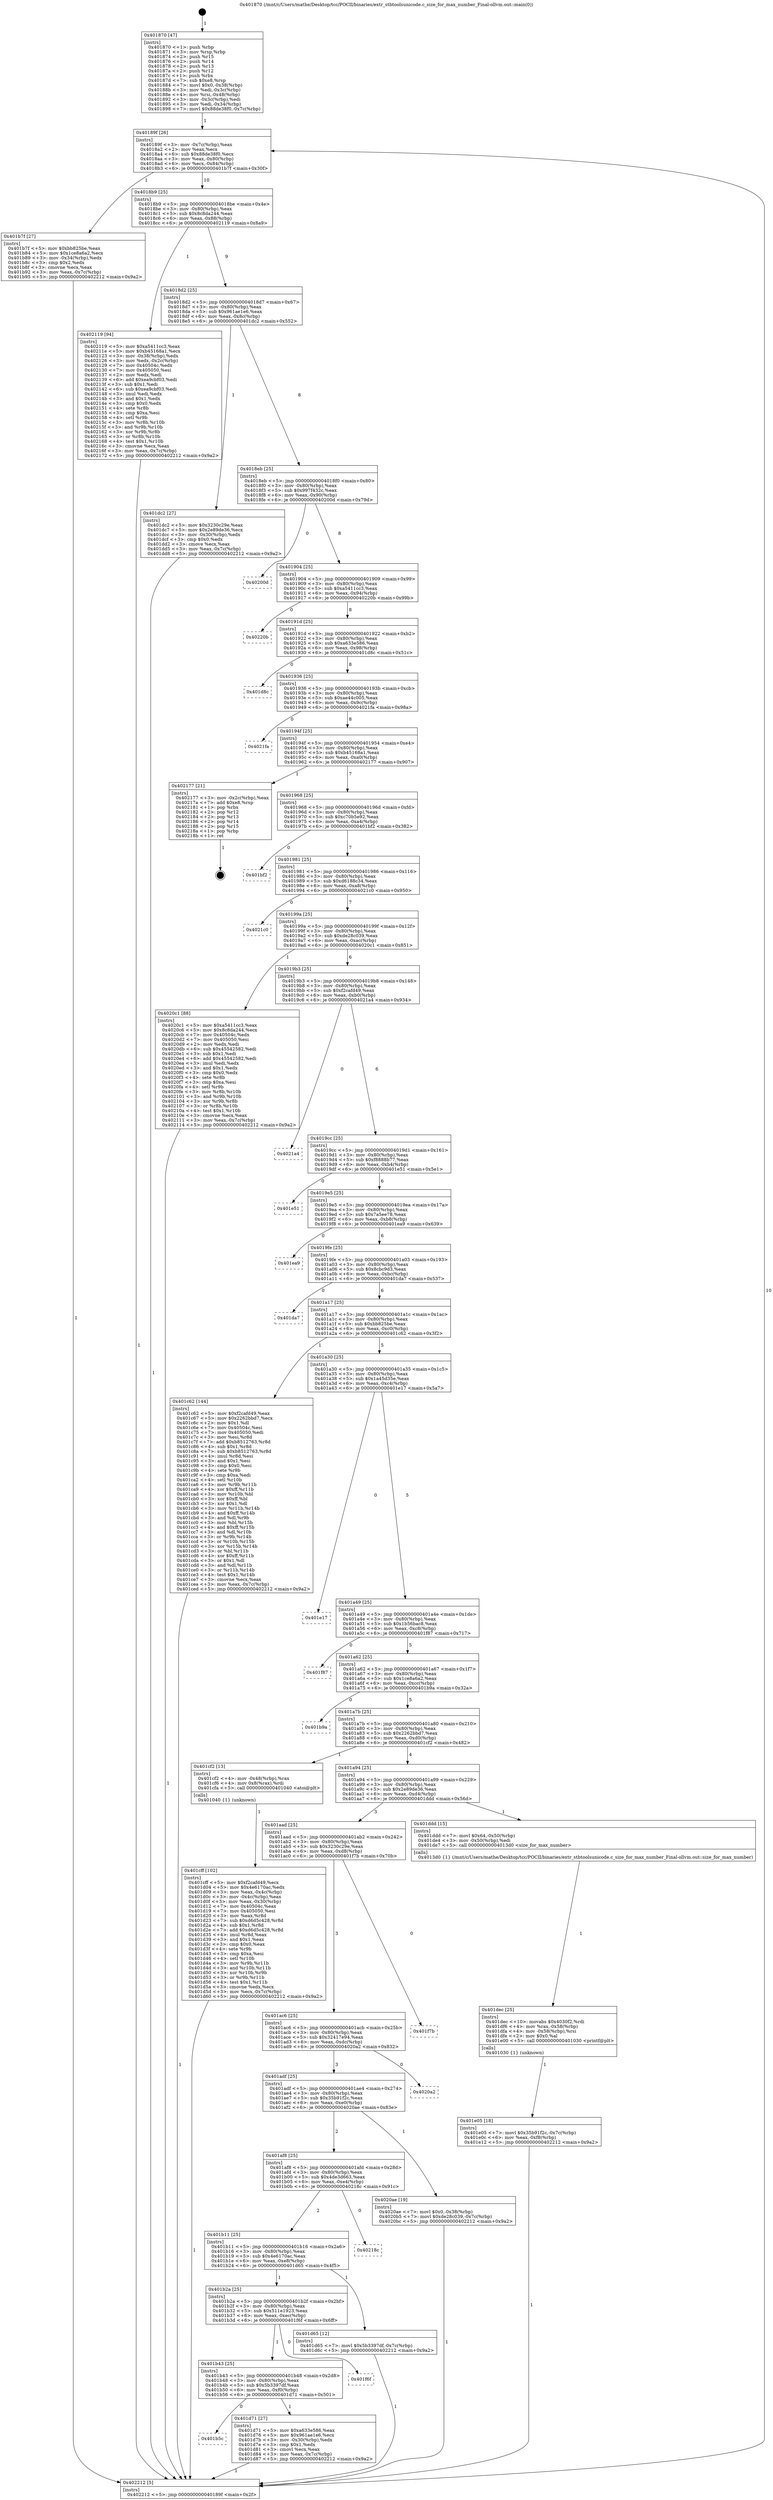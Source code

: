 digraph "0x401870" {
  label = "0x401870 (/mnt/c/Users/mathe/Desktop/tcc/POCII/binaries/extr_stbtoolsunicode.c_size_for_max_number_Final-ollvm.out::main(0))"
  labelloc = "t"
  node[shape=record]

  Entry [label="",width=0.3,height=0.3,shape=circle,fillcolor=black,style=filled]
  "0x40189f" [label="{
     0x40189f [26]\l
     | [instrs]\l
     &nbsp;&nbsp;0x40189f \<+3\>: mov -0x7c(%rbp),%eax\l
     &nbsp;&nbsp;0x4018a2 \<+2\>: mov %eax,%ecx\l
     &nbsp;&nbsp;0x4018a4 \<+6\>: sub $0x88de38f0,%ecx\l
     &nbsp;&nbsp;0x4018aa \<+3\>: mov %eax,-0x80(%rbp)\l
     &nbsp;&nbsp;0x4018ad \<+6\>: mov %ecx,-0x84(%rbp)\l
     &nbsp;&nbsp;0x4018b3 \<+6\>: je 0000000000401b7f \<main+0x30f\>\l
  }"]
  "0x401b7f" [label="{
     0x401b7f [27]\l
     | [instrs]\l
     &nbsp;&nbsp;0x401b7f \<+5\>: mov $0xbb825be,%eax\l
     &nbsp;&nbsp;0x401b84 \<+5\>: mov $0x1ce8a6a2,%ecx\l
     &nbsp;&nbsp;0x401b89 \<+3\>: mov -0x34(%rbp),%edx\l
     &nbsp;&nbsp;0x401b8c \<+3\>: cmp $0x2,%edx\l
     &nbsp;&nbsp;0x401b8f \<+3\>: cmovne %ecx,%eax\l
     &nbsp;&nbsp;0x401b92 \<+3\>: mov %eax,-0x7c(%rbp)\l
     &nbsp;&nbsp;0x401b95 \<+5\>: jmp 0000000000402212 \<main+0x9a2\>\l
  }"]
  "0x4018b9" [label="{
     0x4018b9 [25]\l
     | [instrs]\l
     &nbsp;&nbsp;0x4018b9 \<+5\>: jmp 00000000004018be \<main+0x4e\>\l
     &nbsp;&nbsp;0x4018be \<+3\>: mov -0x80(%rbp),%eax\l
     &nbsp;&nbsp;0x4018c1 \<+5\>: sub $0x8c8da244,%eax\l
     &nbsp;&nbsp;0x4018c6 \<+6\>: mov %eax,-0x88(%rbp)\l
     &nbsp;&nbsp;0x4018cc \<+6\>: je 0000000000402119 \<main+0x8a9\>\l
  }"]
  "0x402212" [label="{
     0x402212 [5]\l
     | [instrs]\l
     &nbsp;&nbsp;0x402212 \<+5\>: jmp 000000000040189f \<main+0x2f\>\l
  }"]
  "0x401870" [label="{
     0x401870 [47]\l
     | [instrs]\l
     &nbsp;&nbsp;0x401870 \<+1\>: push %rbp\l
     &nbsp;&nbsp;0x401871 \<+3\>: mov %rsp,%rbp\l
     &nbsp;&nbsp;0x401874 \<+2\>: push %r15\l
     &nbsp;&nbsp;0x401876 \<+2\>: push %r14\l
     &nbsp;&nbsp;0x401878 \<+2\>: push %r13\l
     &nbsp;&nbsp;0x40187a \<+2\>: push %r12\l
     &nbsp;&nbsp;0x40187c \<+1\>: push %rbx\l
     &nbsp;&nbsp;0x40187d \<+7\>: sub $0xe8,%rsp\l
     &nbsp;&nbsp;0x401884 \<+7\>: movl $0x0,-0x38(%rbp)\l
     &nbsp;&nbsp;0x40188b \<+3\>: mov %edi,-0x3c(%rbp)\l
     &nbsp;&nbsp;0x40188e \<+4\>: mov %rsi,-0x48(%rbp)\l
     &nbsp;&nbsp;0x401892 \<+3\>: mov -0x3c(%rbp),%edi\l
     &nbsp;&nbsp;0x401895 \<+3\>: mov %edi,-0x34(%rbp)\l
     &nbsp;&nbsp;0x401898 \<+7\>: movl $0x88de38f0,-0x7c(%rbp)\l
  }"]
  Exit [label="",width=0.3,height=0.3,shape=circle,fillcolor=black,style=filled,peripheries=2]
  "0x402119" [label="{
     0x402119 [94]\l
     | [instrs]\l
     &nbsp;&nbsp;0x402119 \<+5\>: mov $0xa5411cc3,%eax\l
     &nbsp;&nbsp;0x40211e \<+5\>: mov $0xb45168a1,%ecx\l
     &nbsp;&nbsp;0x402123 \<+3\>: mov -0x38(%rbp),%edx\l
     &nbsp;&nbsp;0x402126 \<+3\>: mov %edx,-0x2c(%rbp)\l
     &nbsp;&nbsp;0x402129 \<+7\>: mov 0x40504c,%edx\l
     &nbsp;&nbsp;0x402130 \<+7\>: mov 0x405050,%esi\l
     &nbsp;&nbsp;0x402137 \<+2\>: mov %edx,%edi\l
     &nbsp;&nbsp;0x402139 \<+6\>: add $0xea9cbf03,%edi\l
     &nbsp;&nbsp;0x40213f \<+3\>: sub $0x1,%edi\l
     &nbsp;&nbsp;0x402142 \<+6\>: sub $0xea9cbf03,%edi\l
     &nbsp;&nbsp;0x402148 \<+3\>: imul %edi,%edx\l
     &nbsp;&nbsp;0x40214b \<+3\>: and $0x1,%edx\l
     &nbsp;&nbsp;0x40214e \<+3\>: cmp $0x0,%edx\l
     &nbsp;&nbsp;0x402151 \<+4\>: sete %r8b\l
     &nbsp;&nbsp;0x402155 \<+3\>: cmp $0xa,%esi\l
     &nbsp;&nbsp;0x402158 \<+4\>: setl %r9b\l
     &nbsp;&nbsp;0x40215c \<+3\>: mov %r8b,%r10b\l
     &nbsp;&nbsp;0x40215f \<+3\>: and %r9b,%r10b\l
     &nbsp;&nbsp;0x402162 \<+3\>: xor %r9b,%r8b\l
     &nbsp;&nbsp;0x402165 \<+3\>: or %r8b,%r10b\l
     &nbsp;&nbsp;0x402168 \<+4\>: test $0x1,%r10b\l
     &nbsp;&nbsp;0x40216c \<+3\>: cmovne %ecx,%eax\l
     &nbsp;&nbsp;0x40216f \<+3\>: mov %eax,-0x7c(%rbp)\l
     &nbsp;&nbsp;0x402172 \<+5\>: jmp 0000000000402212 \<main+0x9a2\>\l
  }"]
  "0x4018d2" [label="{
     0x4018d2 [25]\l
     | [instrs]\l
     &nbsp;&nbsp;0x4018d2 \<+5\>: jmp 00000000004018d7 \<main+0x67\>\l
     &nbsp;&nbsp;0x4018d7 \<+3\>: mov -0x80(%rbp),%eax\l
     &nbsp;&nbsp;0x4018da \<+5\>: sub $0x961ae1e6,%eax\l
     &nbsp;&nbsp;0x4018df \<+6\>: mov %eax,-0x8c(%rbp)\l
     &nbsp;&nbsp;0x4018e5 \<+6\>: je 0000000000401dc2 \<main+0x552\>\l
  }"]
  "0x401e05" [label="{
     0x401e05 [18]\l
     | [instrs]\l
     &nbsp;&nbsp;0x401e05 \<+7\>: movl $0x35b91f2c,-0x7c(%rbp)\l
     &nbsp;&nbsp;0x401e0c \<+6\>: mov %eax,-0xf8(%rbp)\l
     &nbsp;&nbsp;0x401e12 \<+5\>: jmp 0000000000402212 \<main+0x9a2\>\l
  }"]
  "0x401dc2" [label="{
     0x401dc2 [27]\l
     | [instrs]\l
     &nbsp;&nbsp;0x401dc2 \<+5\>: mov $0x3230c29e,%eax\l
     &nbsp;&nbsp;0x401dc7 \<+5\>: mov $0x2e89de36,%ecx\l
     &nbsp;&nbsp;0x401dcc \<+3\>: mov -0x30(%rbp),%edx\l
     &nbsp;&nbsp;0x401dcf \<+3\>: cmp $0x0,%edx\l
     &nbsp;&nbsp;0x401dd2 \<+3\>: cmove %ecx,%eax\l
     &nbsp;&nbsp;0x401dd5 \<+3\>: mov %eax,-0x7c(%rbp)\l
     &nbsp;&nbsp;0x401dd8 \<+5\>: jmp 0000000000402212 \<main+0x9a2\>\l
  }"]
  "0x4018eb" [label="{
     0x4018eb [25]\l
     | [instrs]\l
     &nbsp;&nbsp;0x4018eb \<+5\>: jmp 00000000004018f0 \<main+0x80\>\l
     &nbsp;&nbsp;0x4018f0 \<+3\>: mov -0x80(%rbp),%eax\l
     &nbsp;&nbsp;0x4018f3 \<+5\>: sub $0x997f432c,%eax\l
     &nbsp;&nbsp;0x4018f8 \<+6\>: mov %eax,-0x90(%rbp)\l
     &nbsp;&nbsp;0x4018fe \<+6\>: je 000000000040200d \<main+0x79d\>\l
  }"]
  "0x401dec" [label="{
     0x401dec [25]\l
     | [instrs]\l
     &nbsp;&nbsp;0x401dec \<+10\>: movabs $0x4030f2,%rdi\l
     &nbsp;&nbsp;0x401df6 \<+4\>: mov %rax,-0x58(%rbp)\l
     &nbsp;&nbsp;0x401dfa \<+4\>: mov -0x58(%rbp),%rsi\l
     &nbsp;&nbsp;0x401dfe \<+2\>: mov $0x0,%al\l
     &nbsp;&nbsp;0x401e00 \<+5\>: call 0000000000401030 \<printf@plt\>\l
     | [calls]\l
     &nbsp;&nbsp;0x401030 \{1\} (unknown)\l
  }"]
  "0x40200d" [label="{
     0x40200d\l
  }", style=dashed]
  "0x401904" [label="{
     0x401904 [25]\l
     | [instrs]\l
     &nbsp;&nbsp;0x401904 \<+5\>: jmp 0000000000401909 \<main+0x99\>\l
     &nbsp;&nbsp;0x401909 \<+3\>: mov -0x80(%rbp),%eax\l
     &nbsp;&nbsp;0x40190c \<+5\>: sub $0xa5411cc3,%eax\l
     &nbsp;&nbsp;0x401911 \<+6\>: mov %eax,-0x94(%rbp)\l
     &nbsp;&nbsp;0x401917 \<+6\>: je 000000000040220b \<main+0x99b\>\l
  }"]
  "0x401b5c" [label="{
     0x401b5c\l
  }", style=dashed]
  "0x40220b" [label="{
     0x40220b\l
  }", style=dashed]
  "0x40191d" [label="{
     0x40191d [25]\l
     | [instrs]\l
     &nbsp;&nbsp;0x40191d \<+5\>: jmp 0000000000401922 \<main+0xb2\>\l
     &nbsp;&nbsp;0x401922 \<+3\>: mov -0x80(%rbp),%eax\l
     &nbsp;&nbsp;0x401925 \<+5\>: sub $0xa633e586,%eax\l
     &nbsp;&nbsp;0x40192a \<+6\>: mov %eax,-0x98(%rbp)\l
     &nbsp;&nbsp;0x401930 \<+6\>: je 0000000000401d8c \<main+0x51c\>\l
  }"]
  "0x401d71" [label="{
     0x401d71 [27]\l
     | [instrs]\l
     &nbsp;&nbsp;0x401d71 \<+5\>: mov $0xa633e586,%eax\l
     &nbsp;&nbsp;0x401d76 \<+5\>: mov $0x961ae1e6,%ecx\l
     &nbsp;&nbsp;0x401d7b \<+3\>: mov -0x30(%rbp),%edx\l
     &nbsp;&nbsp;0x401d7e \<+3\>: cmp $0x1,%edx\l
     &nbsp;&nbsp;0x401d81 \<+3\>: cmovl %ecx,%eax\l
     &nbsp;&nbsp;0x401d84 \<+3\>: mov %eax,-0x7c(%rbp)\l
     &nbsp;&nbsp;0x401d87 \<+5\>: jmp 0000000000402212 \<main+0x9a2\>\l
  }"]
  "0x401d8c" [label="{
     0x401d8c\l
  }", style=dashed]
  "0x401936" [label="{
     0x401936 [25]\l
     | [instrs]\l
     &nbsp;&nbsp;0x401936 \<+5\>: jmp 000000000040193b \<main+0xcb\>\l
     &nbsp;&nbsp;0x40193b \<+3\>: mov -0x80(%rbp),%eax\l
     &nbsp;&nbsp;0x40193e \<+5\>: sub $0xae44c005,%eax\l
     &nbsp;&nbsp;0x401943 \<+6\>: mov %eax,-0x9c(%rbp)\l
     &nbsp;&nbsp;0x401949 \<+6\>: je 00000000004021fa \<main+0x98a\>\l
  }"]
  "0x401b43" [label="{
     0x401b43 [25]\l
     | [instrs]\l
     &nbsp;&nbsp;0x401b43 \<+5\>: jmp 0000000000401b48 \<main+0x2d8\>\l
     &nbsp;&nbsp;0x401b48 \<+3\>: mov -0x80(%rbp),%eax\l
     &nbsp;&nbsp;0x401b4b \<+5\>: sub $0x5b3397df,%eax\l
     &nbsp;&nbsp;0x401b50 \<+6\>: mov %eax,-0xf0(%rbp)\l
     &nbsp;&nbsp;0x401b56 \<+6\>: je 0000000000401d71 \<main+0x501\>\l
  }"]
  "0x4021fa" [label="{
     0x4021fa\l
  }", style=dashed]
  "0x40194f" [label="{
     0x40194f [25]\l
     | [instrs]\l
     &nbsp;&nbsp;0x40194f \<+5\>: jmp 0000000000401954 \<main+0xe4\>\l
     &nbsp;&nbsp;0x401954 \<+3\>: mov -0x80(%rbp),%eax\l
     &nbsp;&nbsp;0x401957 \<+5\>: sub $0xb45168a1,%eax\l
     &nbsp;&nbsp;0x40195c \<+6\>: mov %eax,-0xa0(%rbp)\l
     &nbsp;&nbsp;0x401962 \<+6\>: je 0000000000402177 \<main+0x907\>\l
  }"]
  "0x401f6f" [label="{
     0x401f6f\l
  }", style=dashed]
  "0x402177" [label="{
     0x402177 [21]\l
     | [instrs]\l
     &nbsp;&nbsp;0x402177 \<+3\>: mov -0x2c(%rbp),%eax\l
     &nbsp;&nbsp;0x40217a \<+7\>: add $0xe8,%rsp\l
     &nbsp;&nbsp;0x402181 \<+1\>: pop %rbx\l
     &nbsp;&nbsp;0x402182 \<+2\>: pop %r12\l
     &nbsp;&nbsp;0x402184 \<+2\>: pop %r13\l
     &nbsp;&nbsp;0x402186 \<+2\>: pop %r14\l
     &nbsp;&nbsp;0x402188 \<+2\>: pop %r15\l
     &nbsp;&nbsp;0x40218a \<+1\>: pop %rbp\l
     &nbsp;&nbsp;0x40218b \<+1\>: ret\l
  }"]
  "0x401968" [label="{
     0x401968 [25]\l
     | [instrs]\l
     &nbsp;&nbsp;0x401968 \<+5\>: jmp 000000000040196d \<main+0xfd\>\l
     &nbsp;&nbsp;0x40196d \<+3\>: mov -0x80(%rbp),%eax\l
     &nbsp;&nbsp;0x401970 \<+5\>: sub $0xc70b5e92,%eax\l
     &nbsp;&nbsp;0x401975 \<+6\>: mov %eax,-0xa4(%rbp)\l
     &nbsp;&nbsp;0x40197b \<+6\>: je 0000000000401bf2 \<main+0x382\>\l
  }"]
  "0x401b2a" [label="{
     0x401b2a [25]\l
     | [instrs]\l
     &nbsp;&nbsp;0x401b2a \<+5\>: jmp 0000000000401b2f \<main+0x2bf\>\l
     &nbsp;&nbsp;0x401b2f \<+3\>: mov -0x80(%rbp),%eax\l
     &nbsp;&nbsp;0x401b32 \<+5\>: sub $0x511e1923,%eax\l
     &nbsp;&nbsp;0x401b37 \<+6\>: mov %eax,-0xec(%rbp)\l
     &nbsp;&nbsp;0x401b3d \<+6\>: je 0000000000401f6f \<main+0x6ff\>\l
  }"]
  "0x401bf2" [label="{
     0x401bf2\l
  }", style=dashed]
  "0x401981" [label="{
     0x401981 [25]\l
     | [instrs]\l
     &nbsp;&nbsp;0x401981 \<+5\>: jmp 0000000000401986 \<main+0x116\>\l
     &nbsp;&nbsp;0x401986 \<+3\>: mov -0x80(%rbp),%eax\l
     &nbsp;&nbsp;0x401989 \<+5\>: sub $0xd6188c34,%eax\l
     &nbsp;&nbsp;0x40198e \<+6\>: mov %eax,-0xa8(%rbp)\l
     &nbsp;&nbsp;0x401994 \<+6\>: je 00000000004021c0 \<main+0x950\>\l
  }"]
  "0x401d65" [label="{
     0x401d65 [12]\l
     | [instrs]\l
     &nbsp;&nbsp;0x401d65 \<+7\>: movl $0x5b3397df,-0x7c(%rbp)\l
     &nbsp;&nbsp;0x401d6c \<+5\>: jmp 0000000000402212 \<main+0x9a2\>\l
  }"]
  "0x4021c0" [label="{
     0x4021c0\l
  }", style=dashed]
  "0x40199a" [label="{
     0x40199a [25]\l
     | [instrs]\l
     &nbsp;&nbsp;0x40199a \<+5\>: jmp 000000000040199f \<main+0x12f\>\l
     &nbsp;&nbsp;0x40199f \<+3\>: mov -0x80(%rbp),%eax\l
     &nbsp;&nbsp;0x4019a2 \<+5\>: sub $0xde28c039,%eax\l
     &nbsp;&nbsp;0x4019a7 \<+6\>: mov %eax,-0xac(%rbp)\l
     &nbsp;&nbsp;0x4019ad \<+6\>: je 00000000004020c1 \<main+0x851\>\l
  }"]
  "0x401b11" [label="{
     0x401b11 [25]\l
     | [instrs]\l
     &nbsp;&nbsp;0x401b11 \<+5\>: jmp 0000000000401b16 \<main+0x2a6\>\l
     &nbsp;&nbsp;0x401b16 \<+3\>: mov -0x80(%rbp),%eax\l
     &nbsp;&nbsp;0x401b19 \<+5\>: sub $0x4e6170ac,%eax\l
     &nbsp;&nbsp;0x401b1e \<+6\>: mov %eax,-0xe8(%rbp)\l
     &nbsp;&nbsp;0x401b24 \<+6\>: je 0000000000401d65 \<main+0x4f5\>\l
  }"]
  "0x4020c1" [label="{
     0x4020c1 [88]\l
     | [instrs]\l
     &nbsp;&nbsp;0x4020c1 \<+5\>: mov $0xa5411cc3,%eax\l
     &nbsp;&nbsp;0x4020c6 \<+5\>: mov $0x8c8da244,%ecx\l
     &nbsp;&nbsp;0x4020cb \<+7\>: mov 0x40504c,%edx\l
     &nbsp;&nbsp;0x4020d2 \<+7\>: mov 0x405050,%esi\l
     &nbsp;&nbsp;0x4020d9 \<+2\>: mov %edx,%edi\l
     &nbsp;&nbsp;0x4020db \<+6\>: sub $0x45542582,%edi\l
     &nbsp;&nbsp;0x4020e1 \<+3\>: sub $0x1,%edi\l
     &nbsp;&nbsp;0x4020e4 \<+6\>: add $0x45542582,%edi\l
     &nbsp;&nbsp;0x4020ea \<+3\>: imul %edi,%edx\l
     &nbsp;&nbsp;0x4020ed \<+3\>: and $0x1,%edx\l
     &nbsp;&nbsp;0x4020f0 \<+3\>: cmp $0x0,%edx\l
     &nbsp;&nbsp;0x4020f3 \<+4\>: sete %r8b\l
     &nbsp;&nbsp;0x4020f7 \<+3\>: cmp $0xa,%esi\l
     &nbsp;&nbsp;0x4020fa \<+4\>: setl %r9b\l
     &nbsp;&nbsp;0x4020fe \<+3\>: mov %r8b,%r10b\l
     &nbsp;&nbsp;0x402101 \<+3\>: and %r9b,%r10b\l
     &nbsp;&nbsp;0x402104 \<+3\>: xor %r9b,%r8b\l
     &nbsp;&nbsp;0x402107 \<+3\>: or %r8b,%r10b\l
     &nbsp;&nbsp;0x40210a \<+4\>: test $0x1,%r10b\l
     &nbsp;&nbsp;0x40210e \<+3\>: cmovne %ecx,%eax\l
     &nbsp;&nbsp;0x402111 \<+3\>: mov %eax,-0x7c(%rbp)\l
     &nbsp;&nbsp;0x402114 \<+5\>: jmp 0000000000402212 \<main+0x9a2\>\l
  }"]
  "0x4019b3" [label="{
     0x4019b3 [25]\l
     | [instrs]\l
     &nbsp;&nbsp;0x4019b3 \<+5\>: jmp 00000000004019b8 \<main+0x148\>\l
     &nbsp;&nbsp;0x4019b8 \<+3\>: mov -0x80(%rbp),%eax\l
     &nbsp;&nbsp;0x4019bb \<+5\>: sub $0xf2cafd49,%eax\l
     &nbsp;&nbsp;0x4019c0 \<+6\>: mov %eax,-0xb0(%rbp)\l
     &nbsp;&nbsp;0x4019c6 \<+6\>: je 00000000004021a4 \<main+0x934\>\l
  }"]
  "0x40218c" [label="{
     0x40218c\l
  }", style=dashed]
  "0x4021a4" [label="{
     0x4021a4\l
  }", style=dashed]
  "0x4019cc" [label="{
     0x4019cc [25]\l
     | [instrs]\l
     &nbsp;&nbsp;0x4019cc \<+5\>: jmp 00000000004019d1 \<main+0x161\>\l
     &nbsp;&nbsp;0x4019d1 \<+3\>: mov -0x80(%rbp),%eax\l
     &nbsp;&nbsp;0x4019d4 \<+5\>: sub $0xf8888b77,%eax\l
     &nbsp;&nbsp;0x4019d9 \<+6\>: mov %eax,-0xb4(%rbp)\l
     &nbsp;&nbsp;0x4019df \<+6\>: je 0000000000401e51 \<main+0x5e1\>\l
  }"]
  "0x401af8" [label="{
     0x401af8 [25]\l
     | [instrs]\l
     &nbsp;&nbsp;0x401af8 \<+5\>: jmp 0000000000401afd \<main+0x28d\>\l
     &nbsp;&nbsp;0x401afd \<+3\>: mov -0x80(%rbp),%eax\l
     &nbsp;&nbsp;0x401b00 \<+5\>: sub $0x4de3d663,%eax\l
     &nbsp;&nbsp;0x401b05 \<+6\>: mov %eax,-0xe4(%rbp)\l
     &nbsp;&nbsp;0x401b0b \<+6\>: je 000000000040218c \<main+0x91c\>\l
  }"]
  "0x401e51" [label="{
     0x401e51\l
  }", style=dashed]
  "0x4019e5" [label="{
     0x4019e5 [25]\l
     | [instrs]\l
     &nbsp;&nbsp;0x4019e5 \<+5\>: jmp 00000000004019ea \<main+0x17a\>\l
     &nbsp;&nbsp;0x4019ea \<+3\>: mov -0x80(%rbp),%eax\l
     &nbsp;&nbsp;0x4019ed \<+5\>: sub $0x7a5ee78,%eax\l
     &nbsp;&nbsp;0x4019f2 \<+6\>: mov %eax,-0xb8(%rbp)\l
     &nbsp;&nbsp;0x4019f8 \<+6\>: je 0000000000401ea9 \<main+0x639\>\l
  }"]
  "0x4020ae" [label="{
     0x4020ae [19]\l
     | [instrs]\l
     &nbsp;&nbsp;0x4020ae \<+7\>: movl $0x0,-0x38(%rbp)\l
     &nbsp;&nbsp;0x4020b5 \<+7\>: movl $0xde28c039,-0x7c(%rbp)\l
     &nbsp;&nbsp;0x4020bc \<+5\>: jmp 0000000000402212 \<main+0x9a2\>\l
  }"]
  "0x401ea9" [label="{
     0x401ea9\l
  }", style=dashed]
  "0x4019fe" [label="{
     0x4019fe [25]\l
     | [instrs]\l
     &nbsp;&nbsp;0x4019fe \<+5\>: jmp 0000000000401a03 \<main+0x193\>\l
     &nbsp;&nbsp;0x401a03 \<+3\>: mov -0x80(%rbp),%eax\l
     &nbsp;&nbsp;0x401a06 \<+5\>: sub $0x8cbc9d3,%eax\l
     &nbsp;&nbsp;0x401a0b \<+6\>: mov %eax,-0xbc(%rbp)\l
     &nbsp;&nbsp;0x401a11 \<+6\>: je 0000000000401da7 \<main+0x537\>\l
  }"]
  "0x401adf" [label="{
     0x401adf [25]\l
     | [instrs]\l
     &nbsp;&nbsp;0x401adf \<+5\>: jmp 0000000000401ae4 \<main+0x274\>\l
     &nbsp;&nbsp;0x401ae4 \<+3\>: mov -0x80(%rbp),%eax\l
     &nbsp;&nbsp;0x401ae7 \<+5\>: sub $0x35b91f2c,%eax\l
     &nbsp;&nbsp;0x401aec \<+6\>: mov %eax,-0xe0(%rbp)\l
     &nbsp;&nbsp;0x401af2 \<+6\>: je 00000000004020ae \<main+0x83e\>\l
  }"]
  "0x401da7" [label="{
     0x401da7\l
  }", style=dashed]
  "0x401a17" [label="{
     0x401a17 [25]\l
     | [instrs]\l
     &nbsp;&nbsp;0x401a17 \<+5\>: jmp 0000000000401a1c \<main+0x1ac\>\l
     &nbsp;&nbsp;0x401a1c \<+3\>: mov -0x80(%rbp),%eax\l
     &nbsp;&nbsp;0x401a1f \<+5\>: sub $0xbb825be,%eax\l
     &nbsp;&nbsp;0x401a24 \<+6\>: mov %eax,-0xc0(%rbp)\l
     &nbsp;&nbsp;0x401a2a \<+6\>: je 0000000000401c62 \<main+0x3f2\>\l
  }"]
  "0x4020a2" [label="{
     0x4020a2\l
  }", style=dashed]
  "0x401c62" [label="{
     0x401c62 [144]\l
     | [instrs]\l
     &nbsp;&nbsp;0x401c62 \<+5\>: mov $0xf2cafd49,%eax\l
     &nbsp;&nbsp;0x401c67 \<+5\>: mov $0x2262bbd7,%ecx\l
     &nbsp;&nbsp;0x401c6c \<+2\>: mov $0x1,%dl\l
     &nbsp;&nbsp;0x401c6e \<+7\>: mov 0x40504c,%esi\l
     &nbsp;&nbsp;0x401c75 \<+7\>: mov 0x405050,%edi\l
     &nbsp;&nbsp;0x401c7c \<+3\>: mov %esi,%r8d\l
     &nbsp;&nbsp;0x401c7f \<+7\>: add $0xb8512763,%r8d\l
     &nbsp;&nbsp;0x401c86 \<+4\>: sub $0x1,%r8d\l
     &nbsp;&nbsp;0x401c8a \<+7\>: sub $0xb8512763,%r8d\l
     &nbsp;&nbsp;0x401c91 \<+4\>: imul %r8d,%esi\l
     &nbsp;&nbsp;0x401c95 \<+3\>: and $0x1,%esi\l
     &nbsp;&nbsp;0x401c98 \<+3\>: cmp $0x0,%esi\l
     &nbsp;&nbsp;0x401c9b \<+4\>: sete %r9b\l
     &nbsp;&nbsp;0x401c9f \<+3\>: cmp $0xa,%edi\l
     &nbsp;&nbsp;0x401ca2 \<+4\>: setl %r10b\l
     &nbsp;&nbsp;0x401ca6 \<+3\>: mov %r9b,%r11b\l
     &nbsp;&nbsp;0x401ca9 \<+4\>: xor $0xff,%r11b\l
     &nbsp;&nbsp;0x401cad \<+3\>: mov %r10b,%bl\l
     &nbsp;&nbsp;0x401cb0 \<+3\>: xor $0xff,%bl\l
     &nbsp;&nbsp;0x401cb3 \<+3\>: xor $0x1,%dl\l
     &nbsp;&nbsp;0x401cb6 \<+3\>: mov %r11b,%r14b\l
     &nbsp;&nbsp;0x401cb9 \<+4\>: and $0xff,%r14b\l
     &nbsp;&nbsp;0x401cbd \<+3\>: and %dl,%r9b\l
     &nbsp;&nbsp;0x401cc0 \<+3\>: mov %bl,%r15b\l
     &nbsp;&nbsp;0x401cc3 \<+4\>: and $0xff,%r15b\l
     &nbsp;&nbsp;0x401cc7 \<+3\>: and %dl,%r10b\l
     &nbsp;&nbsp;0x401cca \<+3\>: or %r9b,%r14b\l
     &nbsp;&nbsp;0x401ccd \<+3\>: or %r10b,%r15b\l
     &nbsp;&nbsp;0x401cd0 \<+3\>: xor %r15b,%r14b\l
     &nbsp;&nbsp;0x401cd3 \<+3\>: or %bl,%r11b\l
     &nbsp;&nbsp;0x401cd6 \<+4\>: xor $0xff,%r11b\l
     &nbsp;&nbsp;0x401cda \<+3\>: or $0x1,%dl\l
     &nbsp;&nbsp;0x401cdd \<+3\>: and %dl,%r11b\l
     &nbsp;&nbsp;0x401ce0 \<+3\>: or %r11b,%r14b\l
     &nbsp;&nbsp;0x401ce3 \<+4\>: test $0x1,%r14b\l
     &nbsp;&nbsp;0x401ce7 \<+3\>: cmovne %ecx,%eax\l
     &nbsp;&nbsp;0x401cea \<+3\>: mov %eax,-0x7c(%rbp)\l
     &nbsp;&nbsp;0x401ced \<+5\>: jmp 0000000000402212 \<main+0x9a2\>\l
  }"]
  "0x401a30" [label="{
     0x401a30 [25]\l
     | [instrs]\l
     &nbsp;&nbsp;0x401a30 \<+5\>: jmp 0000000000401a35 \<main+0x1c5\>\l
     &nbsp;&nbsp;0x401a35 \<+3\>: mov -0x80(%rbp),%eax\l
     &nbsp;&nbsp;0x401a38 \<+5\>: sub $0x1a45d35e,%eax\l
     &nbsp;&nbsp;0x401a3d \<+6\>: mov %eax,-0xc4(%rbp)\l
     &nbsp;&nbsp;0x401a43 \<+6\>: je 0000000000401e17 \<main+0x5a7\>\l
  }"]
  "0x401ac6" [label="{
     0x401ac6 [25]\l
     | [instrs]\l
     &nbsp;&nbsp;0x401ac6 \<+5\>: jmp 0000000000401acb \<main+0x25b\>\l
     &nbsp;&nbsp;0x401acb \<+3\>: mov -0x80(%rbp),%eax\l
     &nbsp;&nbsp;0x401ace \<+5\>: sub $0x32417e94,%eax\l
     &nbsp;&nbsp;0x401ad3 \<+6\>: mov %eax,-0xdc(%rbp)\l
     &nbsp;&nbsp;0x401ad9 \<+6\>: je 00000000004020a2 \<main+0x832\>\l
  }"]
  "0x401e17" [label="{
     0x401e17\l
  }", style=dashed]
  "0x401a49" [label="{
     0x401a49 [25]\l
     | [instrs]\l
     &nbsp;&nbsp;0x401a49 \<+5\>: jmp 0000000000401a4e \<main+0x1de\>\l
     &nbsp;&nbsp;0x401a4e \<+3\>: mov -0x80(%rbp),%eax\l
     &nbsp;&nbsp;0x401a51 \<+5\>: sub $0x1b56bac8,%eax\l
     &nbsp;&nbsp;0x401a56 \<+6\>: mov %eax,-0xc8(%rbp)\l
     &nbsp;&nbsp;0x401a5c \<+6\>: je 0000000000401f87 \<main+0x717\>\l
  }"]
  "0x401f7b" [label="{
     0x401f7b\l
  }", style=dashed]
  "0x401f87" [label="{
     0x401f87\l
  }", style=dashed]
  "0x401a62" [label="{
     0x401a62 [25]\l
     | [instrs]\l
     &nbsp;&nbsp;0x401a62 \<+5\>: jmp 0000000000401a67 \<main+0x1f7\>\l
     &nbsp;&nbsp;0x401a67 \<+3\>: mov -0x80(%rbp),%eax\l
     &nbsp;&nbsp;0x401a6a \<+5\>: sub $0x1ce8a6a2,%eax\l
     &nbsp;&nbsp;0x401a6f \<+6\>: mov %eax,-0xcc(%rbp)\l
     &nbsp;&nbsp;0x401a75 \<+6\>: je 0000000000401b9a \<main+0x32a\>\l
  }"]
  "0x401aad" [label="{
     0x401aad [25]\l
     | [instrs]\l
     &nbsp;&nbsp;0x401aad \<+5\>: jmp 0000000000401ab2 \<main+0x242\>\l
     &nbsp;&nbsp;0x401ab2 \<+3\>: mov -0x80(%rbp),%eax\l
     &nbsp;&nbsp;0x401ab5 \<+5\>: sub $0x3230c29e,%eax\l
     &nbsp;&nbsp;0x401aba \<+6\>: mov %eax,-0xd8(%rbp)\l
     &nbsp;&nbsp;0x401ac0 \<+6\>: je 0000000000401f7b \<main+0x70b\>\l
  }"]
  "0x401b9a" [label="{
     0x401b9a\l
  }", style=dashed]
  "0x401a7b" [label="{
     0x401a7b [25]\l
     | [instrs]\l
     &nbsp;&nbsp;0x401a7b \<+5\>: jmp 0000000000401a80 \<main+0x210\>\l
     &nbsp;&nbsp;0x401a80 \<+3\>: mov -0x80(%rbp),%eax\l
     &nbsp;&nbsp;0x401a83 \<+5\>: sub $0x2262bbd7,%eax\l
     &nbsp;&nbsp;0x401a88 \<+6\>: mov %eax,-0xd0(%rbp)\l
     &nbsp;&nbsp;0x401a8e \<+6\>: je 0000000000401cf2 \<main+0x482\>\l
  }"]
  "0x401ddd" [label="{
     0x401ddd [15]\l
     | [instrs]\l
     &nbsp;&nbsp;0x401ddd \<+7\>: movl $0x64,-0x50(%rbp)\l
     &nbsp;&nbsp;0x401de4 \<+3\>: mov -0x50(%rbp),%edi\l
     &nbsp;&nbsp;0x401de7 \<+5\>: call 00000000004013d0 \<size_for_max_number\>\l
     | [calls]\l
     &nbsp;&nbsp;0x4013d0 \{1\} (/mnt/c/Users/mathe/Desktop/tcc/POCII/binaries/extr_stbtoolsunicode.c_size_for_max_number_Final-ollvm.out::size_for_max_number)\l
  }"]
  "0x401cf2" [label="{
     0x401cf2 [13]\l
     | [instrs]\l
     &nbsp;&nbsp;0x401cf2 \<+4\>: mov -0x48(%rbp),%rax\l
     &nbsp;&nbsp;0x401cf6 \<+4\>: mov 0x8(%rax),%rdi\l
     &nbsp;&nbsp;0x401cfa \<+5\>: call 0000000000401040 \<atoi@plt\>\l
     | [calls]\l
     &nbsp;&nbsp;0x401040 \{1\} (unknown)\l
  }"]
  "0x401a94" [label="{
     0x401a94 [25]\l
     | [instrs]\l
     &nbsp;&nbsp;0x401a94 \<+5\>: jmp 0000000000401a99 \<main+0x229\>\l
     &nbsp;&nbsp;0x401a99 \<+3\>: mov -0x80(%rbp),%eax\l
     &nbsp;&nbsp;0x401a9c \<+5\>: sub $0x2e89de36,%eax\l
     &nbsp;&nbsp;0x401aa1 \<+6\>: mov %eax,-0xd4(%rbp)\l
     &nbsp;&nbsp;0x401aa7 \<+6\>: je 0000000000401ddd \<main+0x56d\>\l
  }"]
  "0x401cff" [label="{
     0x401cff [102]\l
     | [instrs]\l
     &nbsp;&nbsp;0x401cff \<+5\>: mov $0xf2cafd49,%ecx\l
     &nbsp;&nbsp;0x401d04 \<+5\>: mov $0x4e6170ac,%edx\l
     &nbsp;&nbsp;0x401d09 \<+3\>: mov %eax,-0x4c(%rbp)\l
     &nbsp;&nbsp;0x401d0c \<+3\>: mov -0x4c(%rbp),%eax\l
     &nbsp;&nbsp;0x401d0f \<+3\>: mov %eax,-0x30(%rbp)\l
     &nbsp;&nbsp;0x401d12 \<+7\>: mov 0x40504c,%eax\l
     &nbsp;&nbsp;0x401d19 \<+7\>: mov 0x405050,%esi\l
     &nbsp;&nbsp;0x401d20 \<+3\>: mov %eax,%r8d\l
     &nbsp;&nbsp;0x401d23 \<+7\>: sub $0xd6d5c428,%r8d\l
     &nbsp;&nbsp;0x401d2a \<+4\>: sub $0x1,%r8d\l
     &nbsp;&nbsp;0x401d2e \<+7\>: add $0xd6d5c428,%r8d\l
     &nbsp;&nbsp;0x401d35 \<+4\>: imul %r8d,%eax\l
     &nbsp;&nbsp;0x401d39 \<+3\>: and $0x1,%eax\l
     &nbsp;&nbsp;0x401d3c \<+3\>: cmp $0x0,%eax\l
     &nbsp;&nbsp;0x401d3f \<+4\>: sete %r9b\l
     &nbsp;&nbsp;0x401d43 \<+3\>: cmp $0xa,%esi\l
     &nbsp;&nbsp;0x401d46 \<+4\>: setl %r10b\l
     &nbsp;&nbsp;0x401d4a \<+3\>: mov %r9b,%r11b\l
     &nbsp;&nbsp;0x401d4d \<+3\>: and %r10b,%r11b\l
     &nbsp;&nbsp;0x401d50 \<+3\>: xor %r10b,%r9b\l
     &nbsp;&nbsp;0x401d53 \<+3\>: or %r9b,%r11b\l
     &nbsp;&nbsp;0x401d56 \<+4\>: test $0x1,%r11b\l
     &nbsp;&nbsp;0x401d5a \<+3\>: cmovne %edx,%ecx\l
     &nbsp;&nbsp;0x401d5d \<+3\>: mov %ecx,-0x7c(%rbp)\l
     &nbsp;&nbsp;0x401d60 \<+5\>: jmp 0000000000402212 \<main+0x9a2\>\l
  }"]
  Entry -> "0x401870" [label=" 1"]
  "0x40189f" -> "0x401b7f" [label=" 1"]
  "0x40189f" -> "0x4018b9" [label=" 10"]
  "0x401b7f" -> "0x402212" [label=" 1"]
  "0x401870" -> "0x40189f" [label=" 1"]
  "0x402212" -> "0x40189f" [label=" 10"]
  "0x402177" -> Exit [label=" 1"]
  "0x4018b9" -> "0x402119" [label=" 1"]
  "0x4018b9" -> "0x4018d2" [label=" 9"]
  "0x402119" -> "0x402212" [label=" 1"]
  "0x4018d2" -> "0x401dc2" [label=" 1"]
  "0x4018d2" -> "0x4018eb" [label=" 8"]
  "0x4020c1" -> "0x402212" [label=" 1"]
  "0x4018eb" -> "0x40200d" [label=" 0"]
  "0x4018eb" -> "0x401904" [label=" 8"]
  "0x4020ae" -> "0x402212" [label=" 1"]
  "0x401904" -> "0x40220b" [label=" 0"]
  "0x401904" -> "0x40191d" [label=" 8"]
  "0x401e05" -> "0x402212" [label=" 1"]
  "0x40191d" -> "0x401d8c" [label=" 0"]
  "0x40191d" -> "0x401936" [label=" 8"]
  "0x401dec" -> "0x401e05" [label=" 1"]
  "0x401936" -> "0x4021fa" [label=" 0"]
  "0x401936" -> "0x40194f" [label=" 8"]
  "0x401dc2" -> "0x402212" [label=" 1"]
  "0x40194f" -> "0x402177" [label=" 1"]
  "0x40194f" -> "0x401968" [label=" 7"]
  "0x401d71" -> "0x402212" [label=" 1"]
  "0x401968" -> "0x401bf2" [label=" 0"]
  "0x401968" -> "0x401981" [label=" 7"]
  "0x401b43" -> "0x401d71" [label=" 1"]
  "0x401981" -> "0x4021c0" [label=" 0"]
  "0x401981" -> "0x40199a" [label=" 7"]
  "0x401ddd" -> "0x401dec" [label=" 1"]
  "0x40199a" -> "0x4020c1" [label=" 1"]
  "0x40199a" -> "0x4019b3" [label=" 6"]
  "0x401b2a" -> "0x401f6f" [label=" 0"]
  "0x4019b3" -> "0x4021a4" [label=" 0"]
  "0x4019b3" -> "0x4019cc" [label=" 6"]
  "0x401b43" -> "0x401b5c" [label=" 0"]
  "0x4019cc" -> "0x401e51" [label=" 0"]
  "0x4019cc" -> "0x4019e5" [label=" 6"]
  "0x401b11" -> "0x401b2a" [label=" 1"]
  "0x4019e5" -> "0x401ea9" [label=" 0"]
  "0x4019e5" -> "0x4019fe" [label=" 6"]
  "0x401b11" -> "0x401d65" [label=" 1"]
  "0x4019fe" -> "0x401da7" [label=" 0"]
  "0x4019fe" -> "0x401a17" [label=" 6"]
  "0x401af8" -> "0x401b11" [label=" 2"]
  "0x401a17" -> "0x401c62" [label=" 1"]
  "0x401a17" -> "0x401a30" [label=" 5"]
  "0x401c62" -> "0x402212" [label=" 1"]
  "0x401af8" -> "0x40218c" [label=" 0"]
  "0x401a30" -> "0x401e17" [label=" 0"]
  "0x401a30" -> "0x401a49" [label=" 5"]
  "0x401adf" -> "0x401af8" [label=" 2"]
  "0x401a49" -> "0x401f87" [label=" 0"]
  "0x401a49" -> "0x401a62" [label=" 5"]
  "0x401adf" -> "0x4020ae" [label=" 1"]
  "0x401a62" -> "0x401b9a" [label=" 0"]
  "0x401a62" -> "0x401a7b" [label=" 5"]
  "0x401ac6" -> "0x401adf" [label=" 3"]
  "0x401a7b" -> "0x401cf2" [label=" 1"]
  "0x401a7b" -> "0x401a94" [label=" 4"]
  "0x401cf2" -> "0x401cff" [label=" 1"]
  "0x401cff" -> "0x402212" [label=" 1"]
  "0x401ac6" -> "0x4020a2" [label=" 0"]
  "0x401a94" -> "0x401ddd" [label=" 1"]
  "0x401a94" -> "0x401aad" [label=" 3"]
  "0x401b2a" -> "0x401b43" [label=" 1"]
  "0x401aad" -> "0x401f7b" [label=" 0"]
  "0x401aad" -> "0x401ac6" [label=" 3"]
  "0x401d65" -> "0x402212" [label=" 1"]
}
